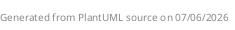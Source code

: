 @startuml component-skinparams

footer "Generated from PlantUML source on %date('dd/MM/yyyy')"

skinparam nodesep 15 ' component left-right spacing
skinparam ranksep 5 ' component up-down spacing
skinparam BoxPadding 2
skinparam ParticipantPadding 5

skinparam roundcorner 10
skinparam actorStyle spacelab
skinparam RectangleFontSize 14
skinparam RectangleFontStyle bold

skinparam arrow {
  fontSize 14
  fontStyle bold
  fontColor IndianRed
  messageAlignment right
}

skinparam component {
  fontStyle bold
  fontSize 14
}

skinparam interface {
  fontStyle bold
  fontSize 14
  backgroundColor RosyBrown
  borderColor orange
}

skinparam LegendFontSize 16
skinparam LegendFontName Arial

skinparam NoteFontSize 15
skinparam NoteTextAlignment left
skinparam NoteBackgroundColor #PaleYellow

skinparam TitleFontSize 16

@enduml